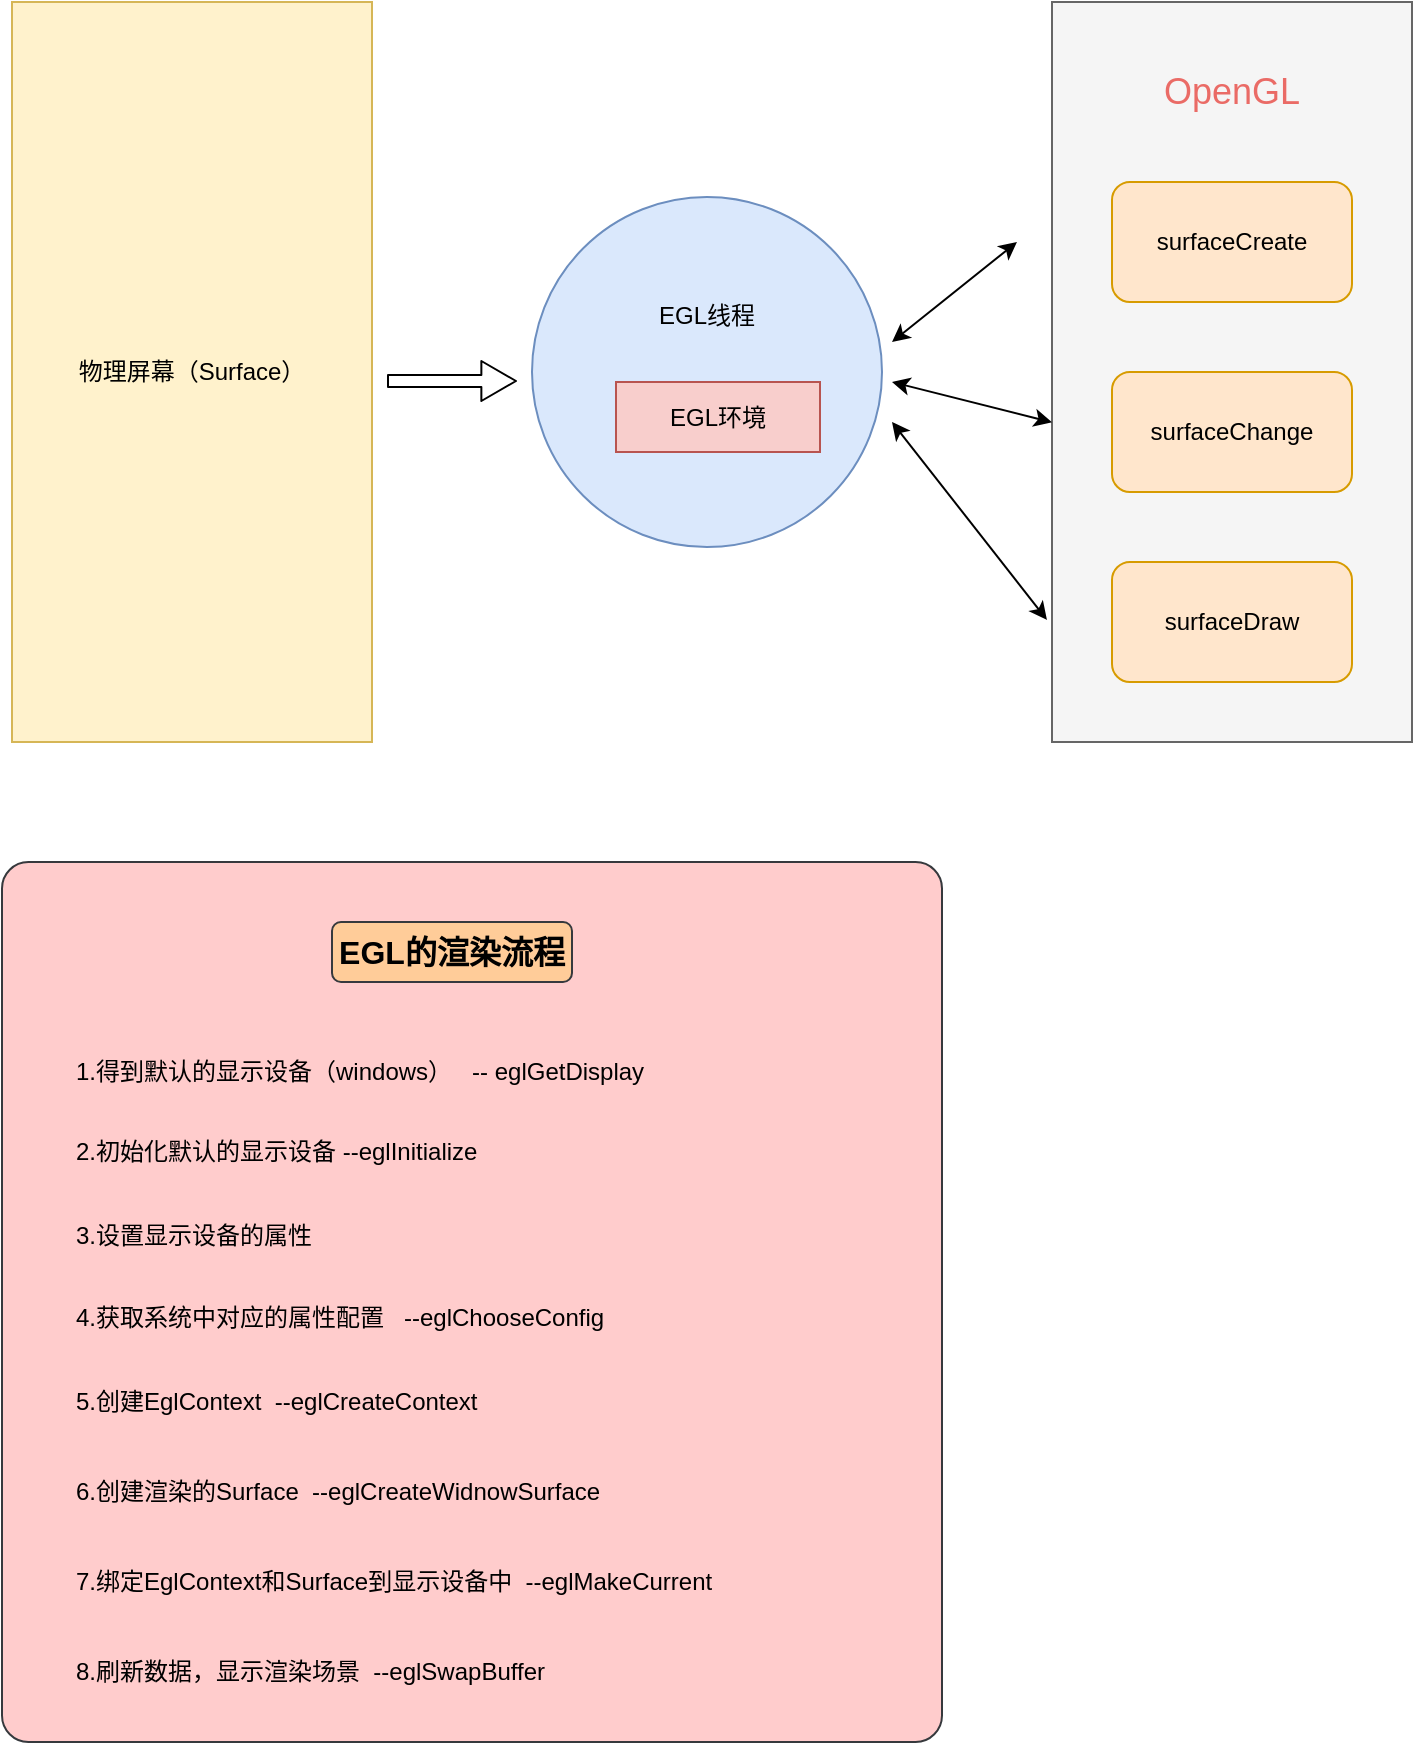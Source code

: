 <mxfile version="12.2.4" pages="1"><diagram id="nti9QzcneOpyh89sbKsy" name="Page-1"><mxGraphModel dx="732" dy="729" grid="1" gridSize="10" guides="1" tooltips="1" connect="1" arrows="1" fold="1" page="1" pageScale="1" pageWidth="827" pageHeight="1169" math="0" shadow="0"><root><mxCell id="0"/><mxCell id="1" parent="0"/><mxCell id="2" value="物理屏幕（Surface）" style="rounded=0;whiteSpace=wrap;html=1;fillColor=#fff2cc;strokeColor=#d6b656;" parent="1" vertex="1"><mxGeometry x="60" y="230" width="180" height="370" as="geometry"/></mxCell><mxCell id="5" value="EGL线程&lt;br&gt;&lt;br&gt;&lt;br&gt;&lt;br&gt;&lt;br&gt;" style="ellipse;whiteSpace=wrap;html=1;aspect=fixed;fillColor=#dae8fc;strokeColor=#6c8ebf;" parent="1" vertex="1"><mxGeometry x="320" y="327.5" width="175" height="175" as="geometry"/></mxCell><mxCell id="6" value="EGL环境" style="rounded=0;whiteSpace=wrap;html=1;fillColor=#f8cecc;strokeColor=#b85450;" parent="1" vertex="1"><mxGeometry x="362" y="420" width="102" height="35" as="geometry"/></mxCell><mxCell id="7" value="" style="rounded=0;whiteSpace=wrap;html=1;fillColor=#f5f5f5;strokeColor=#666666;fontColor=#333333;" parent="1" vertex="1"><mxGeometry x="580" y="230" width="180" height="370" as="geometry"/></mxCell><mxCell id="8" value="surfaceCreate" style="rounded=1;whiteSpace=wrap;html=1;fillColor=#ffe6cc;strokeColor=#d79b00;" parent="1" vertex="1"><mxGeometry x="610" y="320" width="120" height="60" as="geometry"/></mxCell><mxCell id="9" value="surfaceChange" style="rounded=1;whiteSpace=wrap;html=1;fillColor=#ffe6cc;strokeColor=#d79b00;" parent="1" vertex="1"><mxGeometry x="610" y="415" width="120" height="60" as="geometry"/></mxCell><mxCell id="10" value="surfaceDraw" style="rounded=1;whiteSpace=wrap;html=1;fillColor=#ffe6cc;strokeColor=#d79b00;" parent="1" vertex="1"><mxGeometry x="610" y="510" width="120" height="60" as="geometry"/></mxCell><mxCell id="11" value="&lt;font style=&quot;font-size: 18px&quot; color=&quot;#ea6b66&quot;&gt;OpenGL&lt;/font&gt;" style="text;html=1;strokeColor=none;fillColor=none;align=center;verticalAlign=middle;whiteSpace=wrap;rounded=0;" parent="1" vertex="1"><mxGeometry x="650" y="265" width="40" height="20" as="geometry"/></mxCell><mxCell id="12" value="" style="shape=flexArrow;endArrow=classic;html=1;width=6;endSize=5.44;endWidth=13;" parent="1" edge="1"><mxGeometry width="50" height="50" relative="1" as="geometry"><mxPoint x="247.5" y="419.5" as="sourcePoint"/><mxPoint x="312.5" y="419.5" as="targetPoint"/></mxGeometry></mxCell><mxCell id="13" value="" style="endArrow=classic;startArrow=classic;html=1;" parent="1" edge="1"><mxGeometry width="50" height="50" relative="1" as="geometry"><mxPoint x="500" y="400" as="sourcePoint"/><mxPoint x="562.5" y="350" as="targetPoint"/></mxGeometry></mxCell><mxCell id="14" value="" style="endArrow=classic;startArrow=classic;html=1;entryX=0;entryY=0.568;entryDx=0;entryDy=0;entryPerimeter=0;" parent="1" target="7" edge="1"><mxGeometry width="50" height="50" relative="1" as="geometry"><mxPoint x="500" y="420" as="sourcePoint"/><mxPoint x="572.5" y="360" as="targetPoint"/></mxGeometry></mxCell><mxCell id="15" value="" style="endArrow=classic;startArrow=classic;html=1;entryX=-0.014;entryY=0.835;entryDx=0;entryDy=0;entryPerimeter=0;" parent="1" target="7" edge="1"><mxGeometry width="50" height="50" relative="1" as="geometry"><mxPoint x="500" y="440" as="sourcePoint"/><mxPoint x="566.5" y="510.16" as="targetPoint"/></mxGeometry></mxCell><mxCell id="16" value="" style="rounded=1;whiteSpace=wrap;html=1;fillColor=#ffcccc;strokeColor=#36393d;arcSize=3;" vertex="1" parent="1"><mxGeometry x="55" y="660" width="470" height="440" as="geometry"/></mxCell><mxCell id="28" value="" style="group" vertex="1" connectable="0" parent="1"><mxGeometry x="90" y="750" width="380" height="330" as="geometry"/></mxCell><mxCell id="18" value="1.得到默认的显示设备（windows）&amp;nbsp; &amp;nbsp;-- eglGetDisplay" style="text;html=1;strokeColor=none;fillColor=none;align=left;verticalAlign=middle;whiteSpace=wrap;rounded=0;" vertex="1" parent="28"><mxGeometry width="380" height="30" as="geometry"/></mxCell><mxCell id="19" value="2.初始化默认的显示设备 --eglInitialize" style="text;html=1;strokeColor=none;fillColor=none;align=left;verticalAlign=middle;whiteSpace=wrap;rounded=0;" vertex="1" parent="28"><mxGeometry y="40" width="380" height="30" as="geometry"/></mxCell><mxCell id="20" value="3.设置显示设备的属性" style="text;html=1;strokeColor=none;fillColor=none;align=left;verticalAlign=middle;whiteSpace=wrap;rounded=0;" vertex="1" parent="28"><mxGeometry y="81.5" width="380" height="30" as="geometry"/></mxCell><mxCell id="21" value="4.获取系统中对应的属性配置&amp;nbsp; &amp;nbsp;--eglChooseConfig" style="text;html=1;strokeColor=none;fillColor=none;align=left;verticalAlign=middle;whiteSpace=wrap;rounded=0;" vertex="1" parent="28"><mxGeometry y="122.5" width="380" height="30" as="geometry"/></mxCell><mxCell id="22" value="5.创建EglContext&amp;nbsp; --eglCreateContext" style="text;html=1;strokeColor=none;fillColor=none;align=left;verticalAlign=middle;whiteSpace=wrap;rounded=0;" vertex="1" parent="28"><mxGeometry y="165" width="380" height="30" as="geometry"/></mxCell><mxCell id="23" value="6.创建渲染的Surface&amp;nbsp; --eglCreateWidnowSurface" style="text;html=1;strokeColor=none;fillColor=none;align=left;verticalAlign=middle;whiteSpace=wrap;rounded=0;" vertex="1" parent="28"><mxGeometry y="210" width="380" height="30" as="geometry"/></mxCell><mxCell id="24" value="7.绑定EglContext和Surface到显示设备中&amp;nbsp; --eglMakeCurrent" style="text;html=1;strokeColor=none;fillColor=none;align=left;verticalAlign=middle;whiteSpace=wrap;rounded=0;" vertex="1" parent="28"><mxGeometry y="255" width="380" height="30" as="geometry"/></mxCell><mxCell id="25" value="8.刷新数据，显示渲染场景&amp;nbsp; --eglSwapBuffer" style="text;html=1;strokeColor=none;fillColor=none;align=left;verticalAlign=middle;whiteSpace=wrap;rounded=0;" vertex="1" parent="28"><mxGeometry y="300" width="380" height="30" as="geometry"/></mxCell><mxCell id="29" value="&lt;font style=&quot;font-size: 16px&quot;&gt;&lt;b&gt;EGL的渲染流程&lt;/b&gt;&lt;/font&gt;" style="rounded=1;whiteSpace=wrap;html=1;align=center;fillColor=#ffcc99;strokeColor=#36393d;" vertex="1" parent="1"><mxGeometry x="220" y="690" width="120" height="30" as="geometry"/></mxCell></root></mxGraphModel></diagram></mxfile>